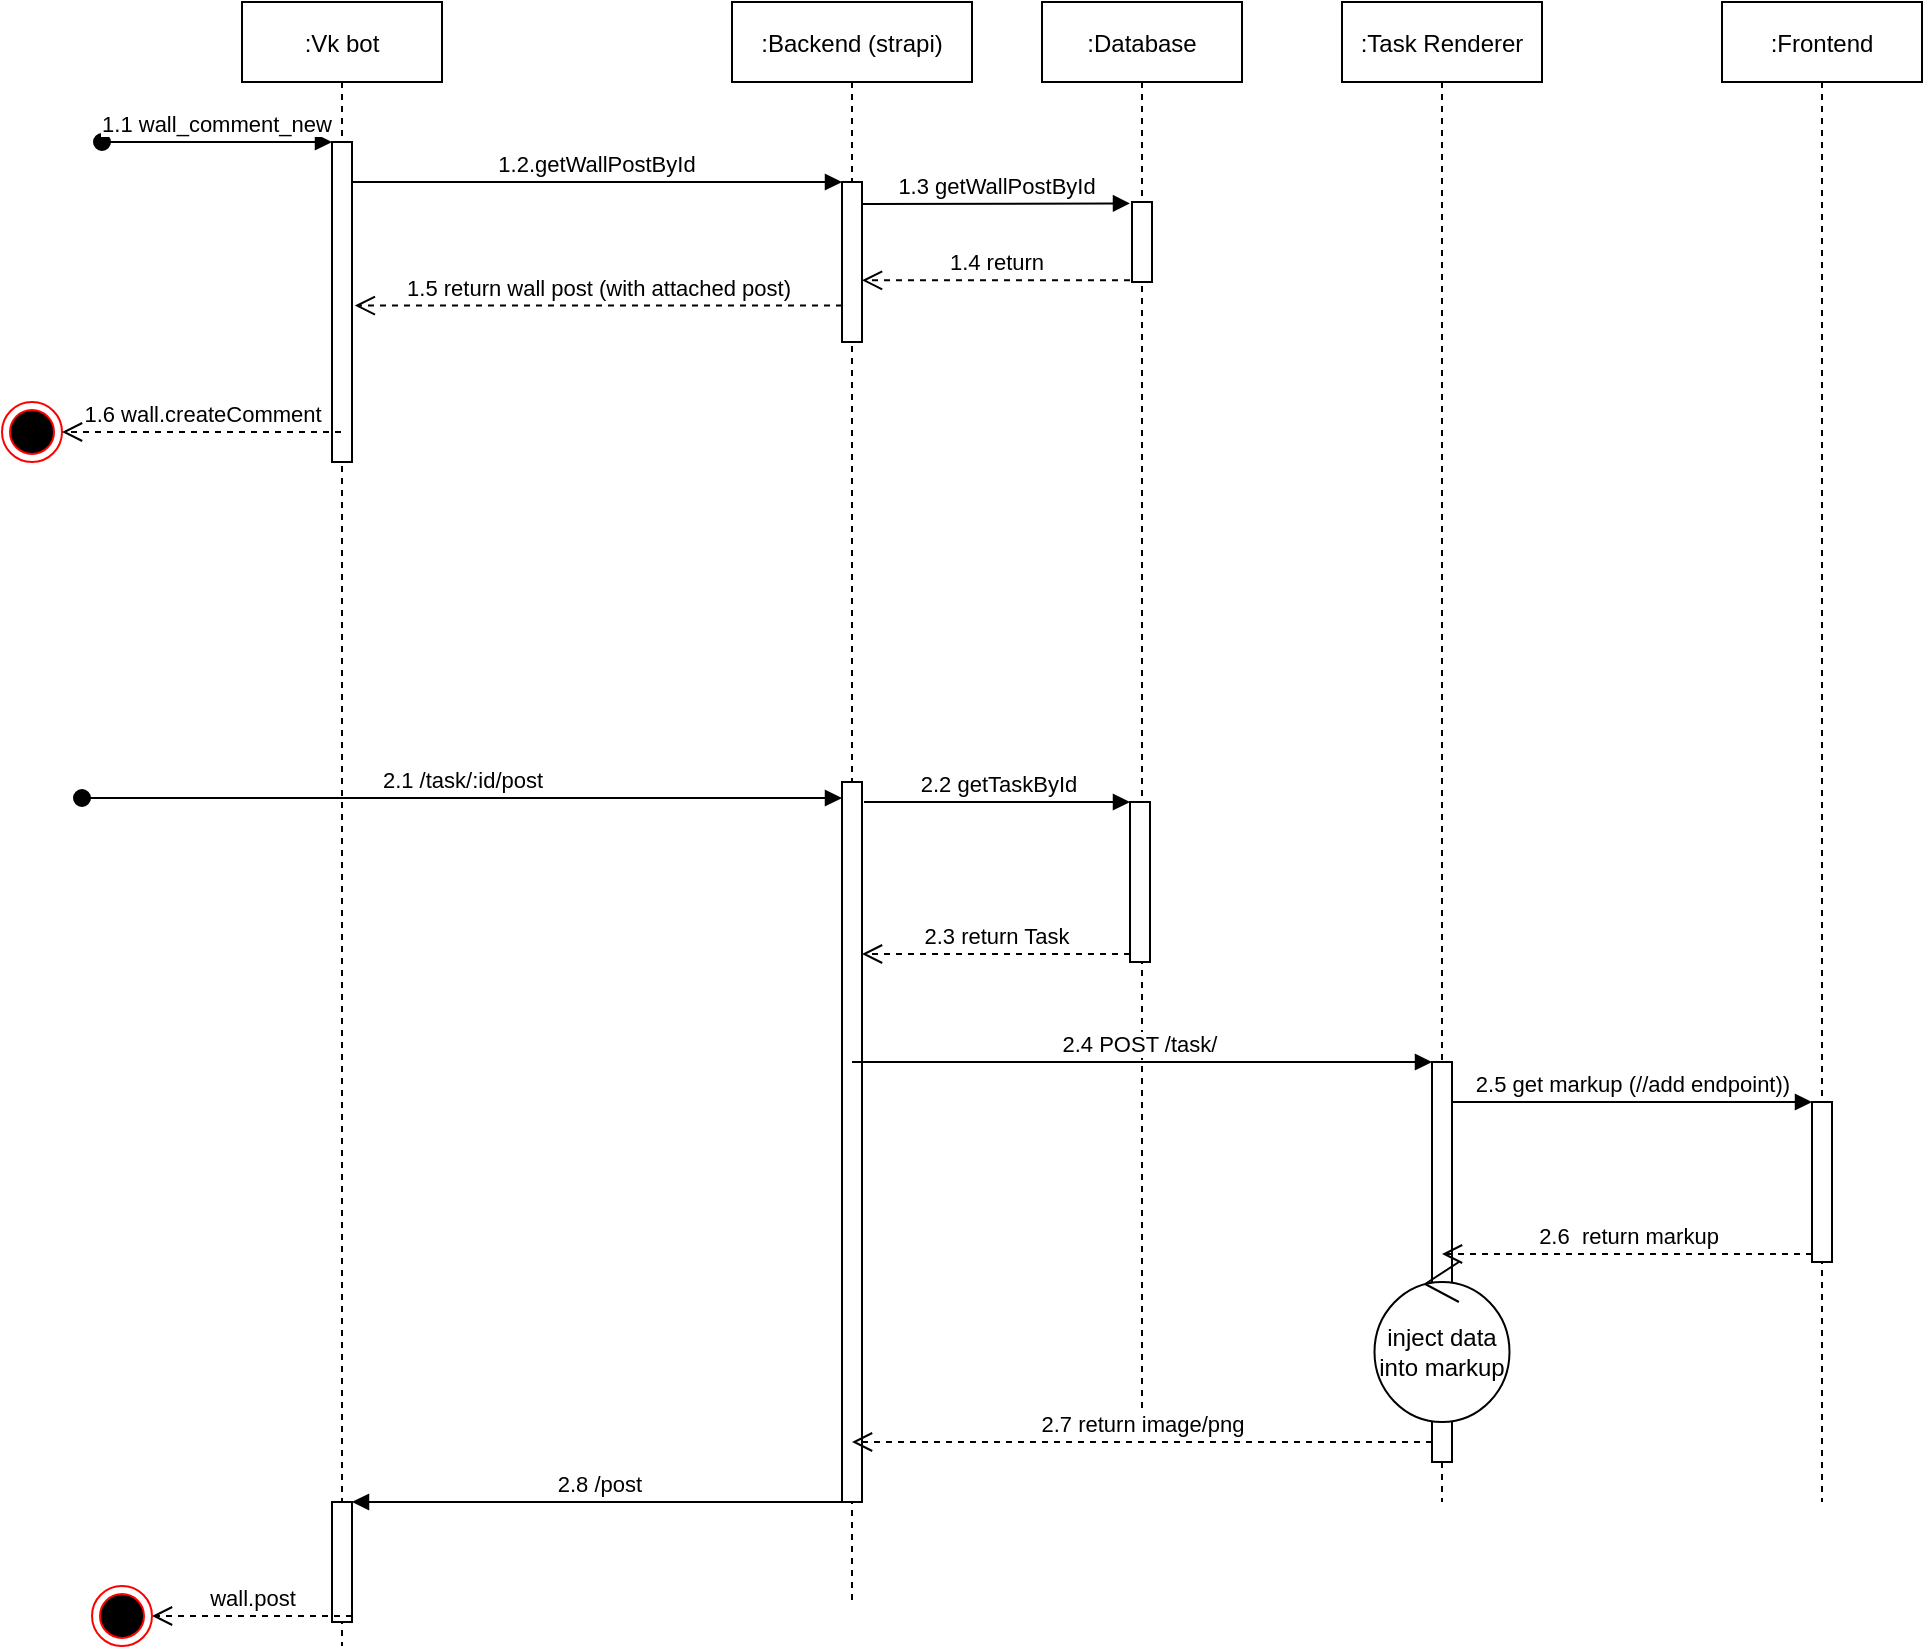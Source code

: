 <mxfile version="15.0.6" type="github">
  <diagram id="kgpKYQtTHZ0yAKxKKP6v" name="Page-1">
    <mxGraphModel dx="1221" dy="686" grid="1" gridSize="10" guides="1" tooltips="1" connect="1" arrows="1" fold="1" page="1" pageScale="1" pageWidth="850" pageHeight="1100" math="0" shadow="0">
      <root>
        <mxCell id="0" />
        <mxCell id="1" parent="0" />
        <mxCell id="3nuBFxr9cyL0pnOWT2aG-1" value=":Vk bot" style="shape=umlLifeline;perimeter=lifelinePerimeter;container=1;collapsible=0;recursiveResize=0;rounded=0;shadow=0;strokeWidth=1;" parent="1" vertex="1">
          <mxGeometry x="120" y="80" width="100" height="822" as="geometry" />
        </mxCell>
        <mxCell id="3nuBFxr9cyL0pnOWT2aG-2" value="" style="points=[];perimeter=orthogonalPerimeter;rounded=0;shadow=0;strokeWidth=1;" parent="3nuBFxr9cyL0pnOWT2aG-1" vertex="1">
          <mxGeometry x="45" y="70" width="10" height="160" as="geometry" />
        </mxCell>
        <mxCell id="3nuBFxr9cyL0pnOWT2aG-3" value="1.1 wall_comment_new" style="verticalAlign=bottom;startArrow=oval;endArrow=block;startSize=8;shadow=0;strokeWidth=1;" parent="3nuBFxr9cyL0pnOWT2aG-1" target="3nuBFxr9cyL0pnOWT2aG-2" edge="1">
          <mxGeometry relative="1" as="geometry">
            <mxPoint x="-70" y="70" as="sourcePoint" />
          </mxGeometry>
        </mxCell>
        <mxCell id="whiCZ9kjEB2Ys4vIyF15-50" value="" style="html=1;points=[];perimeter=orthogonalPerimeter;" vertex="1" parent="3nuBFxr9cyL0pnOWT2aG-1">
          <mxGeometry x="45" y="750" width="10" height="60" as="geometry" />
        </mxCell>
        <mxCell id="whiCZ9kjEB2Ys4vIyF15-52" value="wall.post" style="html=1;verticalAlign=bottom;endArrow=open;dashed=1;endSize=8;exitX=1;exitY=0.95;" edge="1" source="whiCZ9kjEB2Ys4vIyF15-50" parent="3nuBFxr9cyL0pnOWT2aG-1" target="whiCZ9kjEB2Ys4vIyF15-53">
          <mxGeometry relative="1" as="geometry">
            <mxPoint x="-60" y="807" as="targetPoint" />
          </mxGeometry>
        </mxCell>
        <mxCell id="whiCZ9kjEB2Ys4vIyF15-53" value="" style="ellipse;html=1;shape=endState;fillColor=#000000;strokeColor=#ff0000;" vertex="1" parent="3nuBFxr9cyL0pnOWT2aG-1">
          <mxGeometry x="-75" y="792" width="30" height="30" as="geometry" />
        </mxCell>
        <mxCell id="3nuBFxr9cyL0pnOWT2aG-5" value=":Backend (strapi)" style="shape=umlLifeline;perimeter=lifelinePerimeter;container=1;collapsible=0;recursiveResize=0;rounded=0;shadow=0;strokeWidth=1;" parent="1" vertex="1">
          <mxGeometry x="365" y="80" width="120" height="800" as="geometry" />
        </mxCell>
        <mxCell id="3nuBFxr9cyL0pnOWT2aG-6" value="" style="points=[];perimeter=orthogonalPerimeter;rounded=0;shadow=0;strokeWidth=1;" parent="3nuBFxr9cyL0pnOWT2aG-5" vertex="1">
          <mxGeometry x="55" y="90" width="10" height="80" as="geometry" />
        </mxCell>
        <mxCell id="whiCZ9kjEB2Ys4vIyF15-25" value="" style="html=1;points=[];perimeter=orthogonalPerimeter;" vertex="1" parent="3nuBFxr9cyL0pnOWT2aG-5">
          <mxGeometry x="55" y="390" width="10" height="360" as="geometry" />
        </mxCell>
        <mxCell id="whiCZ9kjEB2Ys4vIyF15-32" value="1.3 getWallPostById" style="html=1;verticalAlign=bottom;endArrow=block;entryX=-0.1;entryY=0.018;entryDx=0;entryDy=0;entryPerimeter=0;" edge="1" parent="3nuBFxr9cyL0pnOWT2aG-5" target="whiCZ9kjEB2Ys4vIyF15-31">
          <mxGeometry width="80" relative="1" as="geometry">
            <mxPoint x="65" y="101" as="sourcePoint" />
            <mxPoint x="165" y="101" as="targetPoint" />
          </mxGeometry>
        </mxCell>
        <mxCell id="3nuBFxr9cyL0pnOWT2aG-8" value="1.2.getWallPostById" style="verticalAlign=bottom;endArrow=block;entryX=0;entryY=0;shadow=0;strokeWidth=1;" parent="1" source="3nuBFxr9cyL0pnOWT2aG-2" target="3nuBFxr9cyL0pnOWT2aG-6" edge="1">
          <mxGeometry relative="1" as="geometry">
            <mxPoint x="275" y="160" as="sourcePoint" />
          </mxGeometry>
        </mxCell>
        <mxCell id="whiCZ9kjEB2Ys4vIyF15-2" value=":Task Renderer" style="shape=umlLifeline;perimeter=lifelinePerimeter;container=1;collapsible=0;recursiveResize=0;rounded=0;shadow=0;strokeWidth=1;" vertex="1" parent="1">
          <mxGeometry x="670" y="80" width="100" height="750" as="geometry" />
        </mxCell>
        <mxCell id="whiCZ9kjEB2Ys4vIyF15-40" value="" style="html=1;points=[];perimeter=orthogonalPerimeter;" vertex="1" parent="whiCZ9kjEB2Ys4vIyF15-2">
          <mxGeometry x="45" y="530" width="10" height="200" as="geometry" />
        </mxCell>
        <mxCell id="whiCZ9kjEB2Ys4vIyF15-49" value="inject data into markup" style="ellipse;shape=umlControl;whiteSpace=wrap;html=1;" vertex="1" parent="whiCZ9kjEB2Ys4vIyF15-2">
          <mxGeometry x="16.25" y="630" width="67.5" height="80" as="geometry" />
        </mxCell>
        <mxCell id="whiCZ9kjEB2Ys4vIyF15-4" value=":Frontend" style="shape=umlLifeline;perimeter=lifelinePerimeter;container=1;collapsible=0;recursiveResize=0;rounded=0;shadow=0;strokeWidth=1;" vertex="1" parent="1">
          <mxGeometry x="860" y="80" width="100" height="750" as="geometry" />
        </mxCell>
        <mxCell id="whiCZ9kjEB2Ys4vIyF15-45" value="" style="html=1;points=[];perimeter=orthogonalPerimeter;" vertex="1" parent="whiCZ9kjEB2Ys4vIyF15-4">
          <mxGeometry x="45" y="550" width="10" height="80" as="geometry" />
        </mxCell>
        <mxCell id="whiCZ9kjEB2Ys4vIyF15-18" value="1.5 return wall post (with attached post)" style="html=1;verticalAlign=bottom;endArrow=open;dashed=1;endSize=8;entryX=1.14;entryY=0.511;entryDx=0;entryDy=0;entryPerimeter=0;" edge="1" parent="1" source="3nuBFxr9cyL0pnOWT2aG-6" target="3nuBFxr9cyL0pnOWT2aG-2">
          <mxGeometry relative="1" as="geometry">
            <mxPoint x="330" y="280" as="sourcePoint" />
            <mxPoint x="290" y="270" as="targetPoint" />
          </mxGeometry>
        </mxCell>
        <mxCell id="whiCZ9kjEB2Ys4vIyF15-22" value="" style="ellipse;html=1;shape=endState;fillColor=#000000;strokeColor=#ff0000;" vertex="1" parent="1">
          <mxGeometry y="280" width="30" height="30" as="geometry" />
        </mxCell>
        <mxCell id="whiCZ9kjEB2Ys4vIyF15-21" value="1.6 wall.createComment" style="html=1;verticalAlign=bottom;endArrow=open;dashed=1;endSize=8;entryX=1;entryY=0.5;entryDx=0;entryDy=0;" edge="1" parent="1" source="3nuBFxr9cyL0pnOWT2aG-1" target="whiCZ9kjEB2Ys4vIyF15-22">
          <mxGeometry relative="1" as="geometry">
            <mxPoint x="110" y="330" as="sourcePoint" />
            <mxPoint x="40" y="300" as="targetPoint" />
          </mxGeometry>
        </mxCell>
        <mxCell id="whiCZ9kjEB2Ys4vIyF15-29" value="2.1 /task/:id/post" style="html=1;verticalAlign=bottom;startArrow=oval;startFill=1;endArrow=block;startSize=8;" edge="1" parent="1">
          <mxGeometry width="60" relative="1" as="geometry">
            <mxPoint x="40" y="478" as="sourcePoint" />
            <mxPoint x="420" y="478" as="targetPoint" />
          </mxGeometry>
        </mxCell>
        <mxCell id="whiCZ9kjEB2Ys4vIyF15-30" value=":Database" style="shape=umlLifeline;perimeter=lifelinePerimeter;container=1;collapsible=0;recursiveResize=0;rounded=0;shadow=0;strokeWidth=1;" vertex="1" parent="1">
          <mxGeometry x="520" y="80" width="100" height="710" as="geometry" />
        </mxCell>
        <mxCell id="whiCZ9kjEB2Ys4vIyF15-31" value="" style="points=[];perimeter=orthogonalPerimeter;rounded=0;shadow=0;strokeWidth=1;" vertex="1" parent="whiCZ9kjEB2Ys4vIyF15-30">
          <mxGeometry x="45" y="100" width="10" height="40" as="geometry" />
        </mxCell>
        <mxCell id="whiCZ9kjEB2Ys4vIyF15-37" value="" style="html=1;points=[];perimeter=orthogonalPerimeter;" vertex="1" parent="whiCZ9kjEB2Ys4vIyF15-30">
          <mxGeometry x="44" y="400" width="10" height="80" as="geometry" />
        </mxCell>
        <mxCell id="whiCZ9kjEB2Ys4vIyF15-33" value="1.4 return" style="html=1;verticalAlign=bottom;endArrow=open;dashed=1;endSize=8;exitX=-0.1;exitY=0.979;exitDx=0;exitDy=0;exitPerimeter=0;" edge="1" parent="1" source="whiCZ9kjEB2Ys4vIyF15-31" target="3nuBFxr9cyL0pnOWT2aG-6">
          <mxGeometry relative="1" as="geometry">
            <mxPoint x="540" y="229" as="sourcePoint" />
            <mxPoint x="440" y="230" as="targetPoint" />
          </mxGeometry>
        </mxCell>
        <mxCell id="whiCZ9kjEB2Ys4vIyF15-38" value="2.2 getTaskById" style="html=1;verticalAlign=bottom;endArrow=block;entryX=0;entryY=0;" edge="1" target="whiCZ9kjEB2Ys4vIyF15-37" parent="1">
          <mxGeometry relative="1" as="geometry">
            <mxPoint x="431" y="480" as="sourcePoint" />
          </mxGeometry>
        </mxCell>
        <mxCell id="whiCZ9kjEB2Ys4vIyF15-39" value="2.3 return Task" style="html=1;verticalAlign=bottom;endArrow=open;dashed=1;endSize=8;exitX=0;exitY=0.95;" edge="1" source="whiCZ9kjEB2Ys4vIyF15-37" parent="1">
          <mxGeometry relative="1" as="geometry">
            <mxPoint x="430" y="556" as="targetPoint" />
          </mxGeometry>
        </mxCell>
        <mxCell id="whiCZ9kjEB2Ys4vIyF15-41" value="2.4 POST /task/&amp;nbsp;" style="html=1;verticalAlign=bottom;endArrow=block;entryX=0;entryY=0;" edge="1" target="whiCZ9kjEB2Ys4vIyF15-40" parent="1" source="3nuBFxr9cyL0pnOWT2aG-5">
          <mxGeometry relative="1" as="geometry">
            <mxPoint x="645" y="610" as="sourcePoint" />
          </mxGeometry>
        </mxCell>
        <mxCell id="whiCZ9kjEB2Ys4vIyF15-46" value="2.5 get markup (//add endpoint))" style="html=1;verticalAlign=bottom;endArrow=block;entryX=0;entryY=0;" edge="1" target="whiCZ9kjEB2Ys4vIyF15-45" parent="1" source="whiCZ9kjEB2Ys4vIyF15-40">
          <mxGeometry relative="1" as="geometry">
            <mxPoint x="850" y="630" as="sourcePoint" />
          </mxGeometry>
        </mxCell>
        <mxCell id="whiCZ9kjEB2Ys4vIyF15-47" value="2.6&amp;nbsp; return markup" style="html=1;verticalAlign=bottom;endArrow=open;dashed=1;endSize=8;exitX=0;exitY=0.95;" edge="1" source="whiCZ9kjEB2Ys4vIyF15-45" parent="1" target="whiCZ9kjEB2Ys4vIyF15-2">
          <mxGeometry relative="1" as="geometry">
            <mxPoint x="800" y="706" as="targetPoint" />
          </mxGeometry>
        </mxCell>
        <mxCell id="whiCZ9kjEB2Ys4vIyF15-42" value="2.7 return image/png" style="html=1;verticalAlign=bottom;endArrow=open;dashed=1;endSize=8;exitX=0;exitY=0.95;" edge="1" source="whiCZ9kjEB2Ys4vIyF15-40" parent="1" target="3nuBFxr9cyL0pnOWT2aG-5">
          <mxGeometry relative="1" as="geometry">
            <mxPoint x="645" y="686" as="targetPoint" />
          </mxGeometry>
        </mxCell>
        <mxCell id="whiCZ9kjEB2Ys4vIyF15-51" value="2.8 /post&amp;nbsp;" style="html=1;verticalAlign=bottom;endArrow=block;entryX=1;entryY=0;" edge="1" target="whiCZ9kjEB2Ys4vIyF15-50" parent="1" source="3nuBFxr9cyL0pnOWT2aG-5">
          <mxGeometry relative="1" as="geometry">
            <mxPoint x="235" y="830" as="sourcePoint" />
          </mxGeometry>
        </mxCell>
      </root>
    </mxGraphModel>
  </diagram>
</mxfile>
